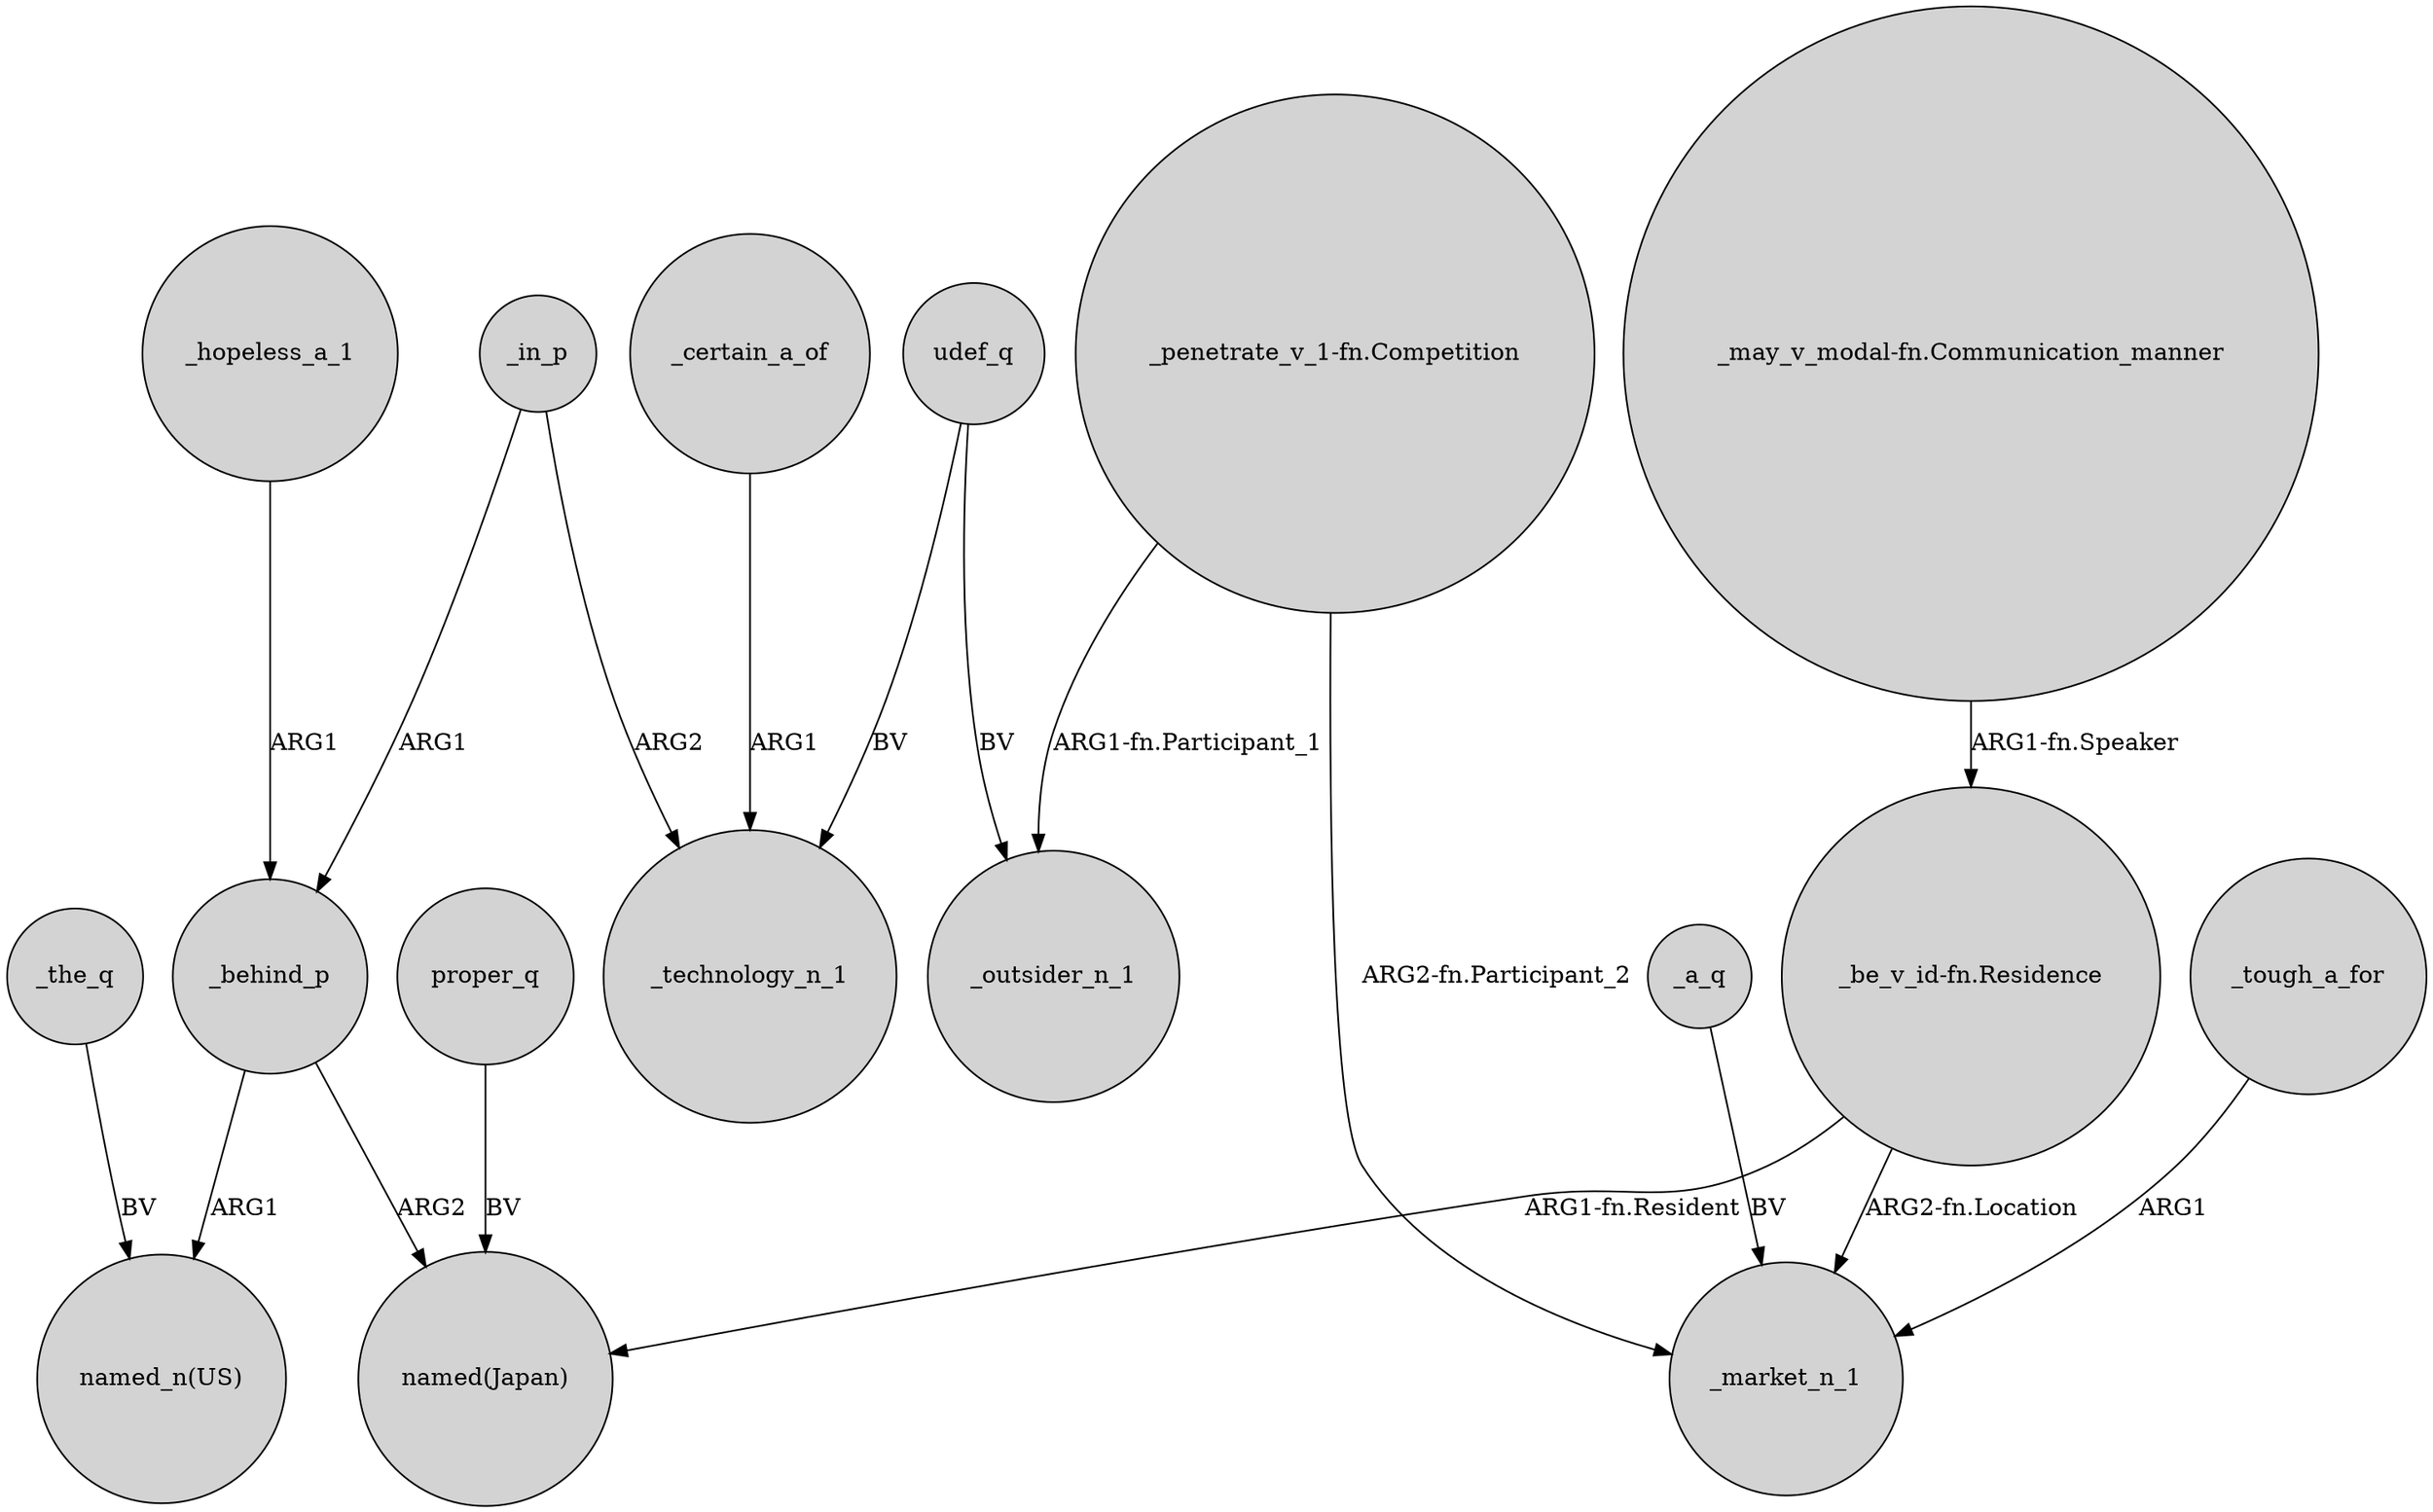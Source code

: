 digraph {
	node [shape=circle style=filled]
	"_may_v_modal-fn.Communication_manner" -> "_be_v_id-fn.Residence" [label="ARG1-fn.Speaker"]
	_hopeless_a_1 -> _behind_p [label=ARG1]
	"_be_v_id-fn.Residence" -> "named(Japan)" [label="ARG1-fn.Resident"]
	_a_q -> _market_n_1 [label=BV]
	"_penetrate_v_1-fn.Competition" -> _outsider_n_1 [label="ARG1-fn.Participant_1"]
	_behind_p -> "named(Japan)" [label=ARG2]
	proper_q -> "named(Japan)" [label=BV]
	_the_q -> "named_n(US)" [label=BV]
	_certain_a_of -> _technology_n_1 [label=ARG1]
	_behind_p -> "named_n(US)" [label=ARG1]
	udef_q -> _technology_n_1 [label=BV]
	"_be_v_id-fn.Residence" -> _market_n_1 [label="ARG2-fn.Location"]
	_in_p -> _technology_n_1 [label=ARG2]
	_tough_a_for -> _market_n_1 [label=ARG1]
	udef_q -> _outsider_n_1 [label=BV]
	"_penetrate_v_1-fn.Competition" -> _market_n_1 [label="ARG2-fn.Participant_2"]
	_in_p -> _behind_p [label=ARG1]
}
